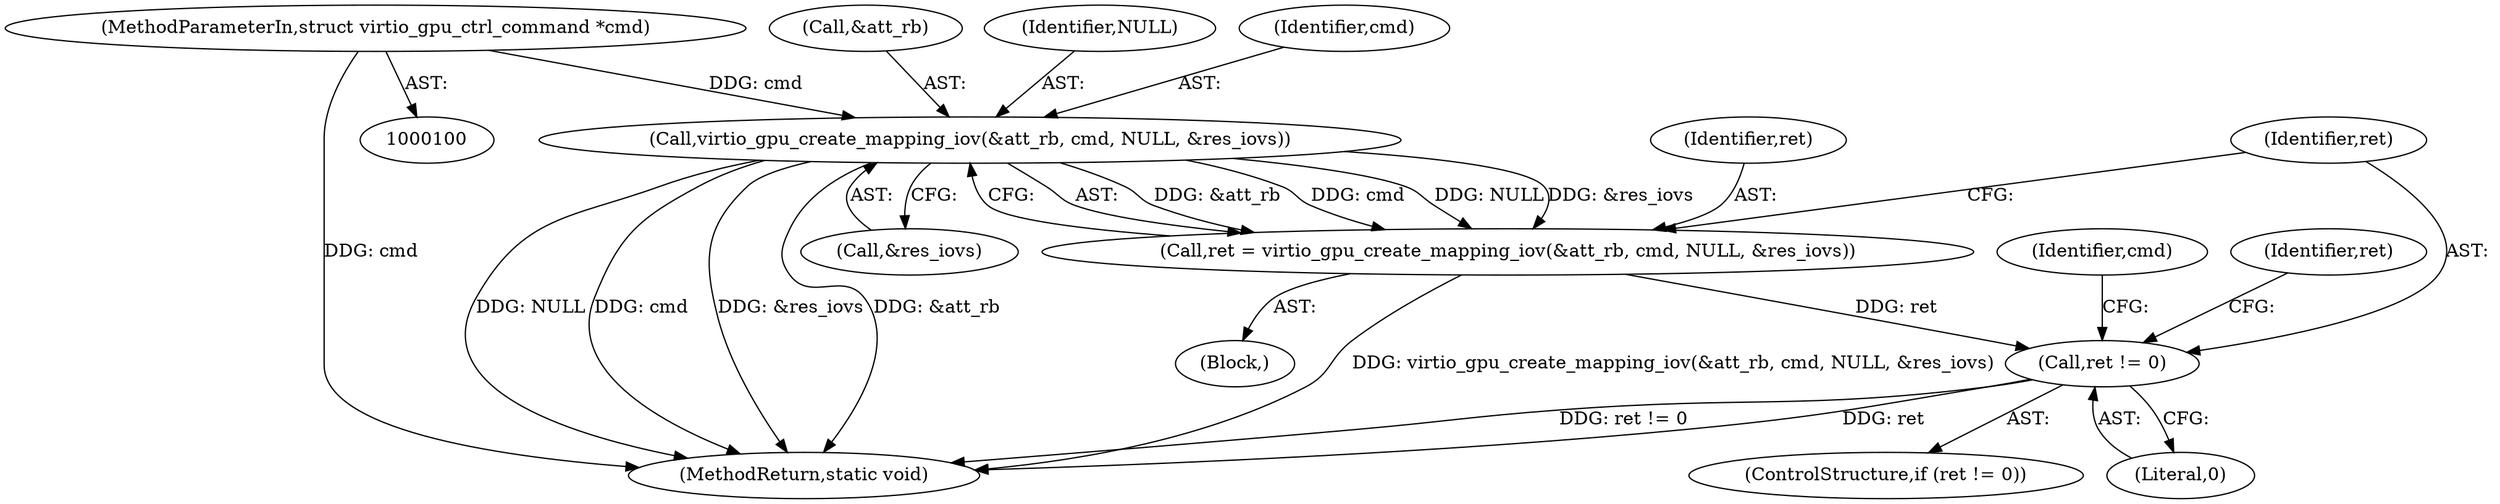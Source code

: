 digraph "0_qemu_33243031dad02d161225ba99d782616da133f689@API" {
"1000115" [label="(Call,virtio_gpu_create_mapping_iov(&att_rb, cmd, NULL, &res_iovs))"];
"1000102" [label="(MethodParameterIn,struct virtio_gpu_ctrl_command *cmd)"];
"1000113" [label="(Call,ret = virtio_gpu_create_mapping_iov(&att_rb, cmd, NULL, &res_iovs))"];
"1000123" [label="(Call,ret != 0)"];
"1000115" [label="(Call,virtio_gpu_create_mapping_iov(&att_rb, cmd, NULL, &res_iovs))"];
"1000124" [label="(Identifier,ret)"];
"1000129" [label="(Identifier,cmd)"];
"1000134" [label="(Identifier,ret)"];
"1000152" [label="(MethodReturn,static void)"];
"1000114" [label="(Identifier,ret)"];
"1000125" [label="(Literal,0)"];
"1000113" [label="(Call,ret = virtio_gpu_create_mapping_iov(&att_rb, cmd, NULL, &res_iovs))"];
"1000120" [label="(Call,&res_iovs)"];
"1000103" [label="(Block,)"];
"1000122" [label="(ControlStructure,if (ret != 0))"];
"1000119" [label="(Identifier,NULL)"];
"1000118" [label="(Identifier,cmd)"];
"1000102" [label="(MethodParameterIn,struct virtio_gpu_ctrl_command *cmd)"];
"1000116" [label="(Call,&att_rb)"];
"1000123" [label="(Call,ret != 0)"];
"1000115" -> "1000113"  [label="AST: "];
"1000115" -> "1000120"  [label="CFG: "];
"1000116" -> "1000115"  [label="AST: "];
"1000118" -> "1000115"  [label="AST: "];
"1000119" -> "1000115"  [label="AST: "];
"1000120" -> "1000115"  [label="AST: "];
"1000113" -> "1000115"  [label="CFG: "];
"1000115" -> "1000152"  [label="DDG: cmd"];
"1000115" -> "1000152"  [label="DDG: NULL"];
"1000115" -> "1000152"  [label="DDG: &res_iovs"];
"1000115" -> "1000152"  [label="DDG: &att_rb"];
"1000115" -> "1000113"  [label="DDG: &att_rb"];
"1000115" -> "1000113"  [label="DDG: cmd"];
"1000115" -> "1000113"  [label="DDG: NULL"];
"1000115" -> "1000113"  [label="DDG: &res_iovs"];
"1000102" -> "1000115"  [label="DDG: cmd"];
"1000102" -> "1000100"  [label="AST: "];
"1000102" -> "1000152"  [label="DDG: cmd"];
"1000113" -> "1000103"  [label="AST: "];
"1000114" -> "1000113"  [label="AST: "];
"1000124" -> "1000113"  [label="CFG: "];
"1000113" -> "1000152"  [label="DDG: virtio_gpu_create_mapping_iov(&att_rb, cmd, NULL, &res_iovs)"];
"1000113" -> "1000123"  [label="DDG: ret"];
"1000123" -> "1000122"  [label="AST: "];
"1000123" -> "1000125"  [label="CFG: "];
"1000124" -> "1000123"  [label="AST: "];
"1000125" -> "1000123"  [label="AST: "];
"1000129" -> "1000123"  [label="CFG: "];
"1000134" -> "1000123"  [label="CFG: "];
"1000123" -> "1000152"  [label="DDG: ret != 0"];
"1000123" -> "1000152"  [label="DDG: ret"];
}
